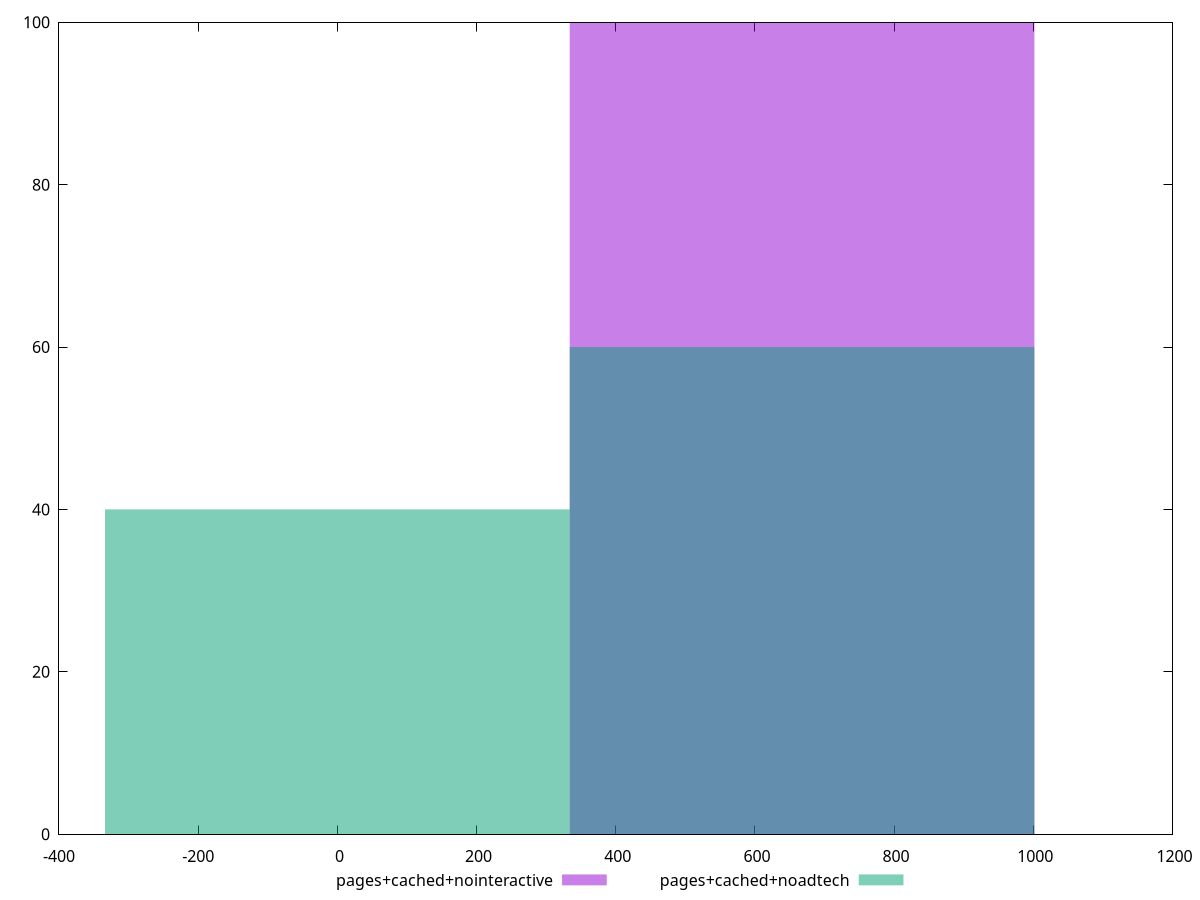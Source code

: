 reset
set terminal svg size 640, 500 enhanced background rgb 'white'
set output "report_00007_2020-12-11T15:55:29.892Z/render-blocking-resources/comparison/histogram/3_vs_4.svg"

$pagesCachedNointeractive <<EOF
667.696571812517 100
EOF

$pagesCachedNoadtech <<EOF
667.696571812517 60
0 40
EOF

set key outside below
set boxwidth 667.696571812517
set yrange [0:100]
set style fill transparent solid 0.5 noborder

plot \
  $pagesCachedNointeractive title "pages+cached+nointeractive" with boxes, \
  $pagesCachedNoadtech title "pages+cached+noadtech" with boxes, \


reset